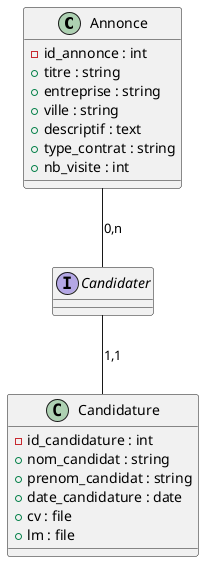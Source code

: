 @startuml MCD

class Annonce{
    -id_annonce : int
    +titre : string
    +entreprise : string
    +ville : string
    +descriptif : text
    +type_contrat : string
    +nb_visite : int                                                                
}

class Candidature{
    -id_candidature : int
    +nom_candidat : string
    +prenom_candidat : string
    +date_candidature : date
    +cv : file
    +lm : file
}

interface Candidater 


Annonce -- Candidater : 0,n
Candidater -- Candidature : 1,1

@enduml